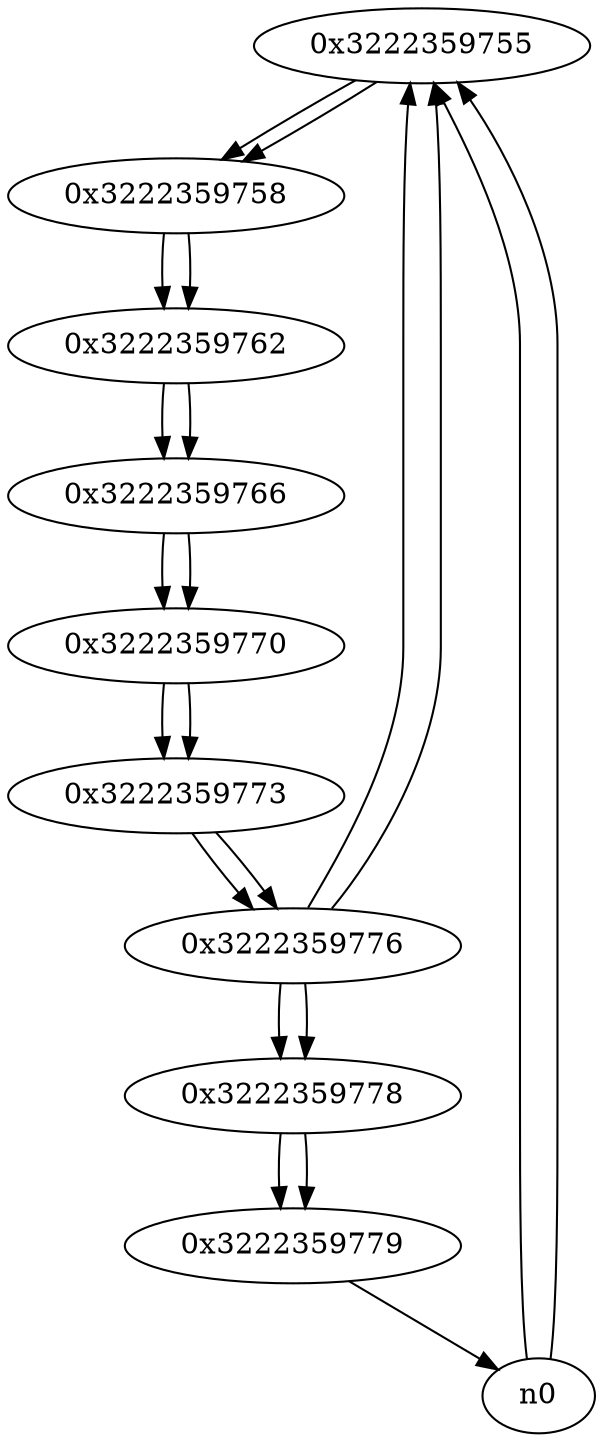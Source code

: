 digraph G{
/* nodes */
  n1 [label="0x3222359755"]
  n2 [label="0x3222359758"]
  n3 [label="0x3222359762"]
  n4 [label="0x3222359766"]
  n5 [label="0x3222359770"]
  n6 [label="0x3222359773"]
  n7 [label="0x3222359776"]
  n8 [label="0x3222359778"]
  n9 [label="0x3222359779"]
/* edges */
n1 -> n2;
n0 -> n1;
n7 -> n1;
n0 -> n1;
n2 -> n3;
n1 -> n2;
n3 -> n4;
n2 -> n3;
n4 -> n5;
n3 -> n4;
n5 -> n6;
n4 -> n5;
n6 -> n7;
n5 -> n6;
n7 -> n8;
n7 -> n1;
n6 -> n7;
n8 -> n9;
n7 -> n8;
n9 -> n0;
n8 -> n9;
}
